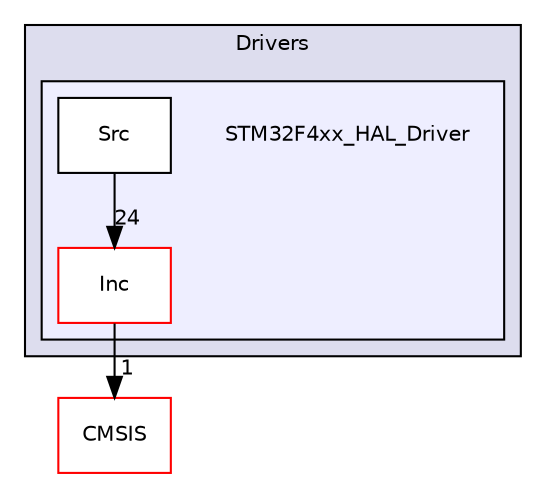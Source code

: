 digraph "Drivers/STM32F4xx_HAL_Driver" {
  compound=true
  node [ fontsize="10", fontname="Helvetica"];
  edge [ labelfontsize="10", labelfontname="Helvetica"];
  subgraph clusterdir_60925fc218da8ca7908795bf5f624060 {
    graph [ bgcolor="#ddddee", pencolor="black", label="Drivers" fontname="Helvetica", fontsize="10", URL="dir_60925fc218da8ca7908795bf5f624060.html"]
  subgraph clusterdir_0f7073d6b1d1d49104212e142cbd4b45 {
    graph [ bgcolor="#eeeeff", pencolor="black", label="" URL="dir_0f7073d6b1d1d49104212e142cbd4b45.html"];
    dir_0f7073d6b1d1d49104212e142cbd4b45 [shape=plaintext label="STM32F4xx_HAL_Driver"];
    dir_fe70c8ad9f7ab4724b63ce89acbfa189 [shape=box label="Inc" color="red" fillcolor="white" style="filled" URL="dir_fe70c8ad9f7ab4724b63ce89acbfa189.html"];
    dir_30168dac808c8ac2b97106172ddd8c3b [shape=box label="Src" color="black" fillcolor="white" style="filled" URL="dir_30168dac808c8ac2b97106172ddd8c3b.html"];
  }
  }
  dir_bd09ff09a9c7d83a4c030dbdaee94d76 [shape=box label="CMSIS" fillcolor="white" style="filled" color="red" URL="dir_bd09ff09a9c7d83a4c030dbdaee94d76.html"];
  dir_30168dac808c8ac2b97106172ddd8c3b->dir_fe70c8ad9f7ab4724b63ce89acbfa189 [headlabel="24", labeldistance=1.5 headhref="dir_000010_000008.html"];
  dir_fe70c8ad9f7ab4724b63ce89acbfa189->dir_bd09ff09a9c7d83a4c030dbdaee94d76 [headlabel="1", labeldistance=1.5 headhref="dir_000008_000001.html"];
}
